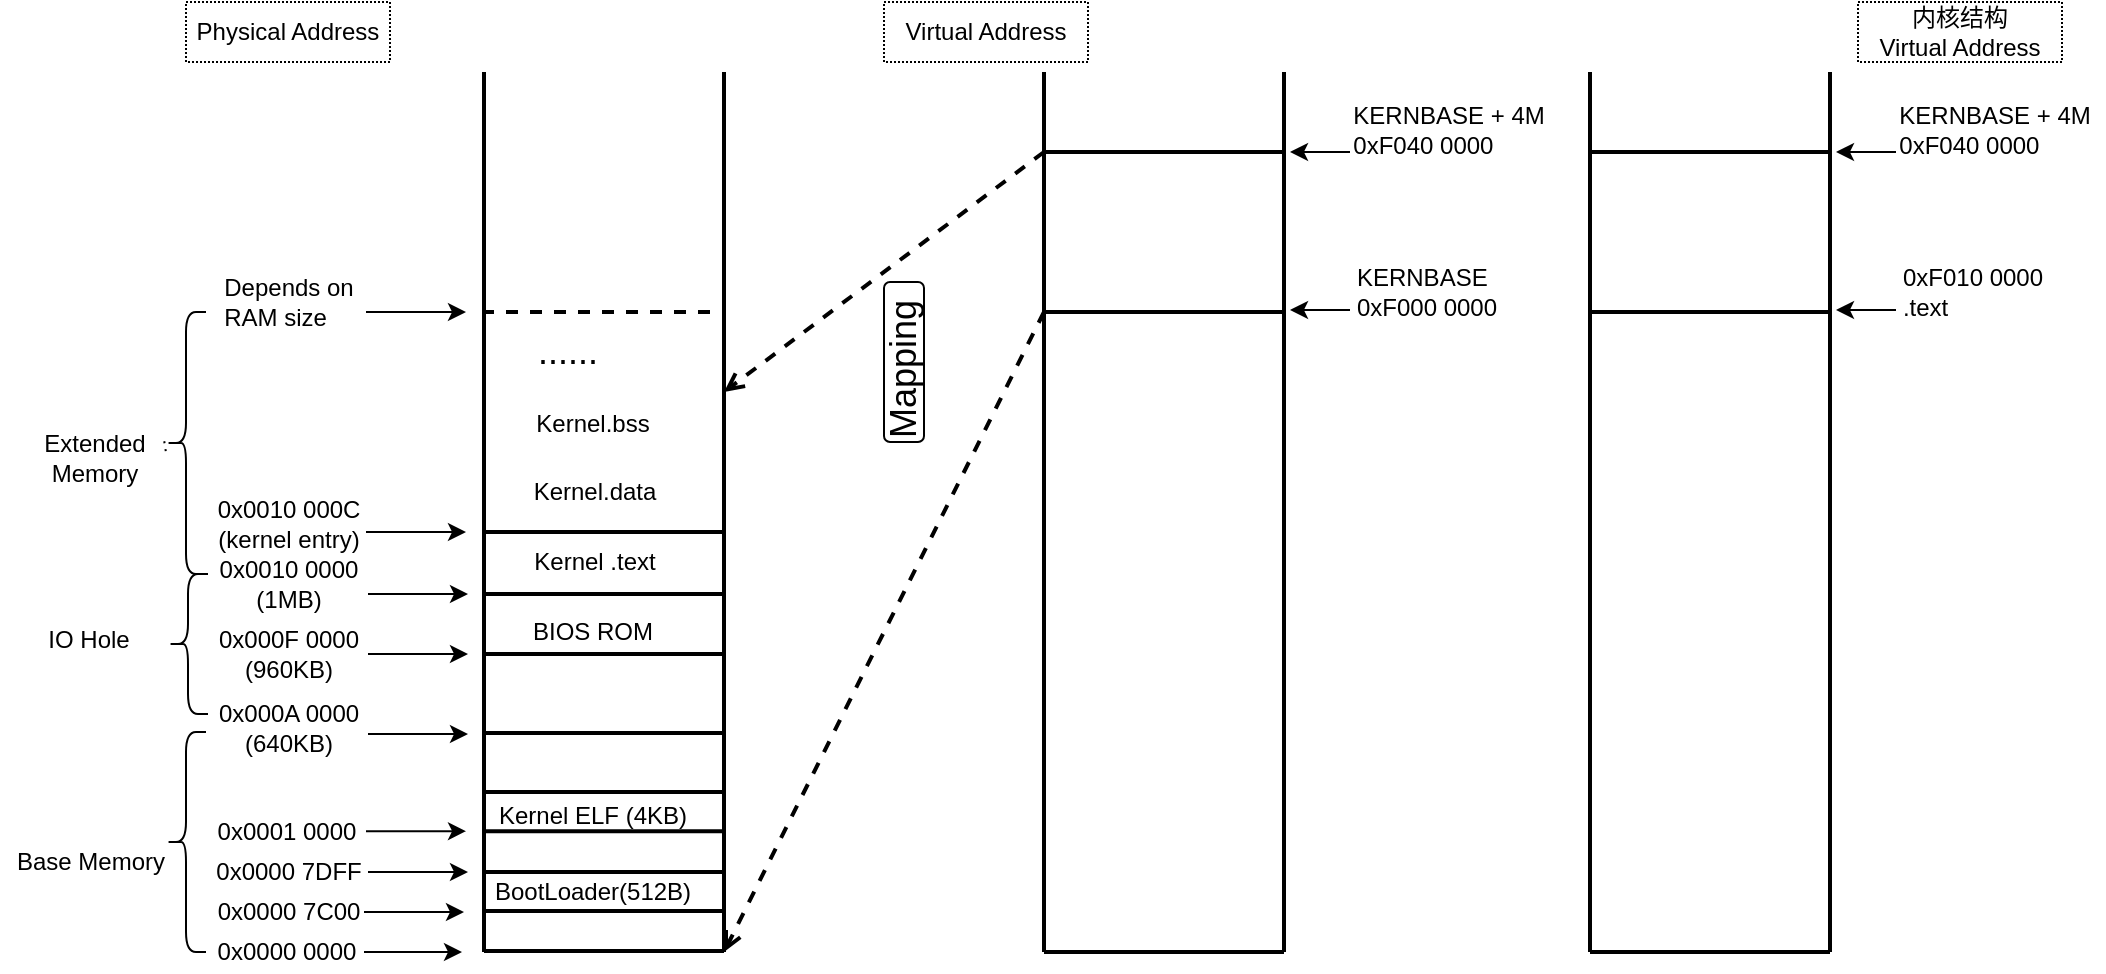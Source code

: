 <mxfile version="14.6.13" type="device" pages="2"><diagram name="va-&gt;pa" id="9f46799a-70d6-7492-0946-bef42562c5a5"><mxGraphModel dx="1854" dy="468" grid="1" gridSize="10" guides="1" tooltips="1" connect="1" arrows="1" fold="1" page="1" pageScale="1" pageWidth="1100" pageHeight="850" background="#ffffff" math="0" shadow="0"><root><mxCell id="0"/><mxCell id="1" parent="0"/><mxCell id="o1F9zQDgy6U-szizoONq-6" value="" style="endArrow=none;html=1;strokeWidth=2;" parent="1" edge="1"><mxGeometry width="50" height="50" relative="1" as="geometry"><mxPoint x="240" y="520" as="sourcePoint"/><mxPoint x="240" y="80" as="targetPoint"/></mxGeometry></mxCell><mxCell id="o1F9zQDgy6U-szizoONq-7" value="" style="endArrow=none;html=1;strokeWidth=2;" parent="1" edge="1"><mxGeometry width="50" height="50" relative="1" as="geometry"><mxPoint x="360" y="520" as="sourcePoint"/><mxPoint x="360" y="80" as="targetPoint"/></mxGeometry></mxCell><mxCell id="o1F9zQDgy6U-szizoONq-9" value="" style="endArrow=none;html=1;strokeWidth=2;" parent="1" edge="1"><mxGeometry width="50" height="50" relative="1" as="geometry"><mxPoint x="240" y="519.5" as="sourcePoint"/><mxPoint x="360" y="519.5" as="targetPoint"/></mxGeometry></mxCell><mxCell id="o1F9zQDgy6U-szizoONq-10" value="0x0000 0000" style="text;html=1;resizable=0;autosize=1;align=center;verticalAlign=middle;points=[];fillColor=none;strokeColor=none;rounded=0;" parent="1" vertex="1"><mxGeometry x="101" y="510" width="80" height="20" as="geometry"/></mxCell><mxCell id="o1F9zQDgy6U-szizoONq-11" value="" style="endArrow=classic;html=1;strokeWidth=1;" parent="1" edge="1"><mxGeometry width="50" height="50" relative="1" as="geometry"><mxPoint x="180" y="520" as="sourcePoint"/><mxPoint x="229" y="520" as="targetPoint"/></mxGeometry></mxCell><mxCell id="o1F9zQDgy6U-szizoONq-12" value="" style="endArrow=classic;html=1;strokeWidth=1;" parent="1" edge="1"><mxGeometry width="50" height="50" relative="1" as="geometry"><mxPoint x="180" y="500" as="sourcePoint"/><mxPoint x="230" y="500" as="targetPoint"/></mxGeometry></mxCell><mxCell id="o1F9zQDgy6U-szizoONq-13" value="0x0000 7C00" style="text;html=1;resizable=0;autosize=1;align=center;verticalAlign=middle;points=[];fillColor=none;strokeColor=none;rounded=0;" parent="1" vertex="1"><mxGeometry x="97" y="490" width="90" height="20" as="geometry"/></mxCell><mxCell id="o1F9zQDgy6U-szizoONq-16" value="" style="endArrow=classic;html=1;strokeWidth=1;" parent="1" edge="1"><mxGeometry width="50" height="50" relative="1" as="geometry"><mxPoint x="182" y="480" as="sourcePoint"/><mxPoint x="232" y="480" as="targetPoint"/></mxGeometry></mxCell><mxCell id="o1F9zQDgy6U-szizoONq-17" value="" style="endArrow=none;html=1;strokeWidth=2;" parent="1" edge="1"><mxGeometry width="50" height="50" relative="1" as="geometry"><mxPoint x="240" y="499.5" as="sourcePoint"/><mxPoint x="360" y="499.5" as="targetPoint"/></mxGeometry></mxCell><mxCell id="o1F9zQDgy6U-szizoONq-18" value="" style="endArrow=none;html=1;strokeWidth=2;" parent="1" edge="1"><mxGeometry width="50" height="50" relative="1" as="geometry"><mxPoint x="240" y="480" as="sourcePoint"/><mxPoint x="360" y="480" as="targetPoint"/></mxGeometry></mxCell><mxCell id="o1F9zQDgy6U-szizoONq-19" value="0x0000 7DFF" style="text;html=1;resizable=0;autosize=1;align=center;verticalAlign=middle;points=[];fillColor=none;strokeColor=none;rounded=0;" parent="1" vertex="1"><mxGeometry x="97" y="470" width="90" height="20" as="geometry"/></mxCell><mxCell id="o1F9zQDgy6U-szizoONq-20" value="BootLoader(512B)" style="text;html=1;resizable=0;autosize=1;align=center;verticalAlign=middle;points=[];fillColor=none;strokeColor=none;rounded=0;" parent="1" vertex="1"><mxGeometry x="239" y="480" width="110" height="20" as="geometry"/></mxCell><mxCell id="o1F9zQDgy6U-szizoONq-21" value="0x000A 0000&lt;br&gt;(640KB)" style="text;html=1;resizable=0;autosize=1;align=center;verticalAlign=middle;points=[];fillColor=none;strokeColor=none;rounded=0;" parent="1" vertex="1"><mxGeometry x="97" y="393" width="90" height="30" as="geometry"/></mxCell><mxCell id="o1F9zQDgy6U-szizoONq-22" value="" style="endArrow=none;html=1;strokeWidth=2;" parent="1" edge="1"><mxGeometry width="50" height="50" relative="1" as="geometry"><mxPoint x="239" y="410.5" as="sourcePoint"/><mxPoint x="359" y="410.5" as="targetPoint"/></mxGeometry></mxCell><mxCell id="o1F9zQDgy6U-szizoONq-24" value="" style="endArrow=classic;html=1;strokeWidth=1;" parent="1" edge="1"><mxGeometry width="50" height="50" relative="1" as="geometry"><mxPoint x="182" y="411" as="sourcePoint"/><mxPoint x="232" y="411" as="targetPoint"/></mxGeometry></mxCell><mxCell id="o1F9zQDgy6U-szizoONq-26" value="" style="endArrow=none;html=1;strokeWidth=2;" parent="1" edge="1"><mxGeometry width="50" height="50" relative="1" as="geometry"><mxPoint x="239" y="371" as="sourcePoint"/><mxPoint x="359" y="371" as="targetPoint"/></mxGeometry></mxCell><mxCell id="o1F9zQDgy6U-szizoONq-28" value="0x000F 0000&lt;br&gt;(960KB)" style="text;html=1;resizable=0;autosize=1;align=center;verticalAlign=middle;points=[];fillColor=none;strokeColor=none;rounded=0;" parent="1" vertex="1"><mxGeometry x="97" y="356" width="90" height="30" as="geometry"/></mxCell><mxCell id="o1F9zQDgy6U-szizoONq-29" value="" style="endArrow=classic;html=1;strokeWidth=1;" parent="1" edge="1"><mxGeometry width="50" height="50" relative="1" as="geometry"><mxPoint x="182" y="371" as="sourcePoint"/><mxPoint x="232" y="371" as="targetPoint"/></mxGeometry></mxCell><mxCell id="o1F9zQDgy6U-szizoONq-30" value="" style="endArrow=none;html=1;strokeWidth=2;" parent="1" edge="1"><mxGeometry width="50" height="50" relative="1" as="geometry"><mxPoint x="239" y="341" as="sourcePoint"/><mxPoint x="359" y="341" as="targetPoint"/></mxGeometry></mxCell><mxCell id="o1F9zQDgy6U-szizoONq-31" value="" style="endArrow=classic;html=1;strokeWidth=1;" parent="1" edge="1"><mxGeometry width="50" height="50" relative="1" as="geometry"><mxPoint x="182" y="341" as="sourcePoint"/><mxPoint x="232" y="341" as="targetPoint"/></mxGeometry></mxCell><mxCell id="o1F9zQDgy6U-szizoONq-32" value="0x0010 0000&lt;br&gt;(1MB)" style="text;html=1;resizable=0;autosize=1;align=center;verticalAlign=middle;points=[];fillColor=none;strokeColor=none;rounded=0;" parent="1" vertex="1"><mxGeometry x="102" y="321" width="80" height="30" as="geometry"/></mxCell><mxCell id="o1F9zQDgy6U-szizoONq-33" value="BIOS ROM" style="text;html=1;resizable=0;autosize=1;align=center;verticalAlign=middle;points=[];fillColor=none;strokeColor=none;rounded=0;" parent="1" vertex="1"><mxGeometry x="254" y="350" width="80" height="20" as="geometry"/></mxCell><mxCell id="o1F9zQDgy6U-szizoONq-35" value="Base Memory" style="text;html=1;resizable=0;autosize=1;align=center;verticalAlign=middle;points=[];fillColor=none;strokeColor=none;rounded=0;" parent="1" vertex="1"><mxGeometry x="-2" y="465" width="90" height="20" as="geometry"/></mxCell><mxCell id="o1F9zQDgy6U-szizoONq-36" value="" style="shape=curlyBracket;whiteSpace=wrap;html=1;rounded=1;" parent="1" vertex="1"><mxGeometry x="81" y="410" width="20" height="110" as="geometry"/></mxCell><mxCell id="o1F9zQDgy6U-szizoONq-37" value="" style="shape=curlyBracket;whiteSpace=wrap;html=1;rounded=1;" parent="1" vertex="1"><mxGeometry x="82" y="331" width="20" height="70" as="geometry"/></mxCell><mxCell id="o1F9zQDgy6U-szizoONq-38" value="IO Hole" style="text;html=1;resizable=0;autosize=1;align=center;verticalAlign=middle;points=[];fillColor=none;strokeColor=none;rounded=0;" parent="1" vertex="1"><mxGeometry x="12" y="354" width="60" height="20" as="geometry"/></mxCell><mxCell id="o1F9zQDgy6U-szizoONq-39" value="" style="endArrow=none;html=1;strokeWidth=2;" parent="1" edge="1"><mxGeometry width="50" height="50" relative="1" as="geometry"><mxPoint x="239" y="459.58" as="sourcePoint"/><mxPoint x="359" y="459.58" as="targetPoint"/></mxGeometry></mxCell><mxCell id="o1F9zQDgy6U-szizoONq-40" value="0x0001 0000" style="text;html=1;resizable=0;autosize=1;align=center;verticalAlign=middle;points=[];fillColor=none;strokeColor=none;rounded=0;" parent="1" vertex="1"><mxGeometry x="101" y="450" width="80" height="20" as="geometry"/></mxCell><mxCell id="o1F9zQDgy6U-szizoONq-41" value="" style="endArrow=classic;html=1;strokeWidth=1;" parent="1" edge="1"><mxGeometry width="50" height="50" relative="1" as="geometry"><mxPoint x="181" y="459.58" as="sourcePoint"/><mxPoint x="231" y="459.58" as="targetPoint"/></mxGeometry></mxCell><mxCell id="o1F9zQDgy6U-szizoONq-42" value="" style="endArrow=none;html=1;strokeWidth=2;" parent="1" edge="1"><mxGeometry width="50" height="50" relative="1" as="geometry"><mxPoint x="239.0" y="440" as="sourcePoint"/><mxPoint x="359" y="440" as="targetPoint"/></mxGeometry></mxCell><mxCell id="o1F9zQDgy6U-szizoONq-43" value="Kernel ELF (4KB)" style="text;html=1;resizable=0;autosize=1;align=center;verticalAlign=middle;points=[];fillColor=none;strokeColor=none;rounded=0;" parent="1" vertex="1"><mxGeometry x="239" y="442" width="110" height="20" as="geometry"/></mxCell><mxCell id="o1F9zQDgy6U-szizoONq-44" value="" style="endArrow=none;html=1;strokeWidth=2;" parent="1" edge="1"><mxGeometry width="50" height="50" relative="1" as="geometry"><mxPoint x="239.0" y="310" as="sourcePoint"/><mxPoint x="359" y="310" as="targetPoint"/></mxGeometry></mxCell><mxCell id="o1F9zQDgy6U-szizoONq-45" value="0x0010 000C&lt;br&gt;(kernel entry)" style="text;html=1;resizable=0;autosize=1;align=center;verticalAlign=middle;points=[];fillColor=none;strokeColor=none;rounded=0;" parent="1" vertex="1"><mxGeometry x="97" y="291" width="90" height="30" as="geometry"/></mxCell><mxCell id="o1F9zQDgy6U-szizoONq-46" value="" style="endArrow=classic;html=1;strokeWidth=1;" parent="1" edge="1"><mxGeometry width="50" height="50" relative="1" as="geometry"><mxPoint x="181" y="310" as="sourcePoint"/><mxPoint x="231" y="310" as="targetPoint"/></mxGeometry></mxCell><mxCell id="o1F9zQDgy6U-szizoONq-56" value="Kernel&lt;span style=&quot;text-align: left&quot;&gt;.data&lt;br&gt;&lt;/span&gt;" style="text;html=1;resizable=0;autosize=1;align=center;verticalAlign=middle;points=[];fillColor=none;strokeColor=none;rounded=0;" parent="1" vertex="1"><mxGeometry x="255" y="280" width="80" height="20" as="geometry"/></mxCell><mxCell id="o1F9zQDgy6U-szizoONq-62" value="" style="edgeStyle=none;shape=link;rounded=0;orthogonalLoop=1;jettySize=auto;html=1;strokeWidth=1;" parent="1" source="o1F9zQDgy6U-szizoONq-59" target="o1F9zQDgy6U-szizoONq-61" edge="1"><mxGeometry relative="1" as="geometry"/></mxCell><mxCell id="o1F9zQDgy6U-szizoONq-59" value="" style="shape=curlyBracket;whiteSpace=wrap;html=1;rounded=1;" parent="1" vertex="1"><mxGeometry x="81" y="200" width="20" height="131" as="geometry"/></mxCell><mxCell id="o1F9zQDgy6U-szizoONq-61" value="Extended&lt;br&gt;Memory" style="text;html=1;resizable=0;autosize=1;align=center;verticalAlign=middle;points=[];fillColor=none;strokeColor=none;rounded=0;" parent="1" vertex="1"><mxGeometry x="10" y="257.5" width="70" height="30" as="geometry"/></mxCell><mxCell id="o1F9zQDgy6U-szizoONq-63" value="" style="endArrow=none;html=1;strokeWidth=2;dashed=1;" parent="1" edge="1"><mxGeometry width="50" height="50" relative="1" as="geometry"><mxPoint x="239.0" y="200" as="sourcePoint"/><mxPoint x="359" y="200" as="targetPoint"/></mxGeometry></mxCell><mxCell id="o1F9zQDgy6U-szizoONq-65" value="" style="endArrow=classic;html=1;strokeWidth=1;" parent="1" edge="1"><mxGeometry width="50" height="50" relative="1" as="geometry"><mxPoint x="181.0" y="200" as="sourcePoint"/><mxPoint x="231.0" y="200" as="targetPoint"/></mxGeometry></mxCell><mxCell id="o1F9zQDgy6U-szizoONq-66" value="&lt;div style=&quot;text-align: left&quot;&gt;&lt;span&gt;Depends on&lt;/span&gt;&lt;/div&gt;&lt;div style=&quot;text-align: left&quot;&gt;&lt;span&gt;RAM size&lt;/span&gt;&lt;/div&gt;" style="text;html=1;resizable=0;autosize=1;align=center;verticalAlign=middle;points=[];fillColor=none;strokeColor=none;rounded=0;" parent="1" vertex="1"><mxGeometry x="102" y="180" width="80" height="30" as="geometry"/></mxCell><mxCell id="o1F9zQDgy6U-szizoONq-67" value="Physical Address" style="rounded=0;whiteSpace=wrap;html=1;dashed=1;dashPattern=1 1;" parent="1" vertex="1"><mxGeometry x="91" y="45" width="102" height="30" as="geometry"/></mxCell><mxCell id="833zelTwWKYC9KgE5L0s-1" value="Kernel&amp;nbsp;&lt;span style=&quot;text-align: left&quot;&gt;.text&lt;br&gt;&lt;/span&gt;" style="text;html=1;resizable=0;autosize=1;align=center;verticalAlign=middle;points=[];fillColor=none;strokeColor=none;rounded=0;" parent="1" vertex="1"><mxGeometry x="255" y="315" width="80" height="20" as="geometry"/></mxCell><mxCell id="833zelTwWKYC9KgE5L0s-3" value="Kernel&lt;span style=&quot;text-align: left&quot;&gt;.bss&lt;br&gt;&lt;/span&gt;" style="text;html=1;resizable=0;autosize=1;align=center;verticalAlign=middle;points=[];fillColor=none;strokeColor=none;rounded=0;" parent="1" vertex="1"><mxGeometry x="259" y="245.5" width="70" height="20" as="geometry"/></mxCell><mxCell id="833zelTwWKYC9KgE5L0s-4" value="&lt;span style=&quot;font-size: 18px;&quot;&gt;......&lt;br style=&quot;font-size: 18px;&quot;&gt;&lt;/span&gt;" style="text;html=1;resizable=0;autosize=1;align=left;verticalAlign=middle;points=[];fillColor=none;strokeColor=none;rounded=0;fontSize=18;" parent="1" vertex="1"><mxGeometry x="265" y="205" width="50" height="30" as="geometry"/></mxCell><mxCell id="833zelTwWKYC9KgE5L0s-24" value="" style="endArrow=none;html=1;strokeWidth=2;" parent="1" edge="1"><mxGeometry width="50" height="50" relative="1" as="geometry"><mxPoint x="520" y="520" as="sourcePoint"/><mxPoint x="520" y="80" as="targetPoint"/></mxGeometry></mxCell><mxCell id="833zelTwWKYC9KgE5L0s-25" value="" style="endArrow=none;html=1;strokeWidth=2;" parent="1" edge="1"><mxGeometry width="50" height="50" relative="1" as="geometry"><mxPoint x="640" y="520" as="sourcePoint"/><mxPoint x="640" y="80" as="targetPoint"/></mxGeometry></mxCell><mxCell id="833zelTwWKYC9KgE5L0s-26" value="" style="endArrow=none;html=1;strokeWidth=2;" parent="1" edge="1"><mxGeometry width="50" height="50" relative="1" as="geometry"><mxPoint x="520" y="520" as="sourcePoint"/><mxPoint x="640" y="520" as="targetPoint"/></mxGeometry></mxCell><mxCell id="833zelTwWKYC9KgE5L0s-27" value="Virtual Address" style="rounded=0;whiteSpace=wrap;html=1;dashed=1;dashPattern=1 1;" parent="1" vertex="1"><mxGeometry x="440" y="45" width="102" height="30" as="geometry"/></mxCell><mxCell id="833zelTwWKYC9KgE5L0s-28" value="" style="endArrow=none;html=1;strokeWidth=2;" parent="1" edge="1"><mxGeometry width="50" height="50" relative="1" as="geometry"><mxPoint x="520" y="200" as="sourcePoint"/><mxPoint x="640" y="200" as="targetPoint"/></mxGeometry></mxCell><mxCell id="833zelTwWKYC9KgE5L0s-29" value="" style="endArrow=classic;html=1;strokeWidth=1;" parent="1" edge="1"><mxGeometry width="50" height="50" relative="1" as="geometry"><mxPoint x="673" y="199" as="sourcePoint"/><mxPoint x="643" y="199" as="targetPoint"/></mxGeometry></mxCell><mxCell id="833zelTwWKYC9KgE5L0s-30" value="&lt;div style=&quot;text-align: left&quot;&gt;KERNBASE&lt;br&gt;&lt;/div&gt;&lt;div style=&quot;text-align: left&quot;&gt;0xF000 0000&lt;/div&gt;" style="text;html=1;resizable=0;autosize=1;align=center;verticalAlign=middle;points=[];fillColor=none;strokeColor=none;rounded=0;" parent="1" vertex="1"><mxGeometry x="666" y="175" width="90" height="30" as="geometry"/></mxCell><mxCell id="833zelTwWKYC9KgE5L0s-31" value="" style="endArrow=none;html=1;strokeWidth=2;" parent="1" edge="1"><mxGeometry width="50" height="50" relative="1" as="geometry"><mxPoint x="520" y="120" as="sourcePoint"/><mxPoint x="640" y="120" as="targetPoint"/></mxGeometry></mxCell><mxCell id="833zelTwWKYC9KgE5L0s-32" value="&lt;div style=&quot;text-align: left&quot;&gt;KERNBASE + 4M&lt;br&gt;&lt;/div&gt;&lt;div style=&quot;text-align: left&quot;&gt;0xF040 0000&lt;/div&gt;" style="text;html=1;resizable=0;autosize=1;align=center;verticalAlign=middle;points=[];fillColor=none;strokeColor=none;rounded=0;" parent="1" vertex="1"><mxGeometry x="667" y="94" width="110" height="30" as="geometry"/></mxCell><mxCell id="833zelTwWKYC9KgE5L0s-33" value="" style="endArrow=classic;html=1;strokeWidth=1;" parent="1" edge="1"><mxGeometry width="50" height="50" relative="1" as="geometry"><mxPoint x="673" y="120" as="sourcePoint"/><mxPoint x="643" y="120" as="targetPoint"/></mxGeometry></mxCell><mxCell id="833zelTwWKYC9KgE5L0s-34" value="" style="endArrow=open;html=1;fontSize=18;dashed=1;endFill=0;strokeWidth=2;" parent="1" edge="1"><mxGeometry width="50" height="50" relative="1" as="geometry"><mxPoint x="520" y="200" as="sourcePoint"/><mxPoint x="360" y="520" as="targetPoint"/></mxGeometry></mxCell><mxCell id="833zelTwWKYC9KgE5L0s-39" value="" style="endArrow=open;html=1;fontSize=18;dashed=1;endFill=0;strokeWidth=2;" parent="1" edge="1"><mxGeometry width="50" height="50" relative="1" as="geometry"><mxPoint x="520" y="120" as="sourcePoint"/><mxPoint x="360" y="240" as="targetPoint"/></mxGeometry></mxCell><mxCell id="833zelTwWKYC9KgE5L0s-40" value="Mapping" style="rounded=1;whiteSpace=wrap;html=1;fontSize=18;align=left;rotation=-90;" parent="1" vertex="1"><mxGeometry x="410" y="215" width="80" height="20" as="geometry"/></mxCell><mxCell id="833zelTwWKYC9KgE5L0s-52" value="" style="endArrow=none;html=1;strokeWidth=2;" parent="1" edge="1"><mxGeometry width="50" height="50" relative="1" as="geometry"><mxPoint x="793" y="520" as="sourcePoint"/><mxPoint x="793" y="80" as="targetPoint"/></mxGeometry></mxCell><mxCell id="833zelTwWKYC9KgE5L0s-53" value="" style="endArrow=none;html=1;strokeWidth=2;" parent="1" edge="1"><mxGeometry width="50" height="50" relative="1" as="geometry"><mxPoint x="913" y="520" as="sourcePoint"/><mxPoint x="913" y="80" as="targetPoint"/></mxGeometry></mxCell><mxCell id="833zelTwWKYC9KgE5L0s-54" value="" style="endArrow=none;html=1;strokeWidth=2;" parent="1" edge="1"><mxGeometry width="50" height="50" relative="1" as="geometry"><mxPoint x="793" y="520" as="sourcePoint"/><mxPoint x="913" y="520" as="targetPoint"/></mxGeometry></mxCell><mxCell id="833zelTwWKYC9KgE5L0s-55" value="内核结构&lt;br&gt;Virtual Address" style="rounded=0;whiteSpace=wrap;html=1;dashed=1;dashPattern=1 1;" parent="1" vertex="1"><mxGeometry x="927" y="45" width="102" height="30" as="geometry"/></mxCell><mxCell id="833zelTwWKYC9KgE5L0s-56" value="" style="endArrow=none;html=1;strokeWidth=2;" parent="1" edge="1"><mxGeometry width="50" height="50" relative="1" as="geometry"><mxPoint x="793" y="200" as="sourcePoint"/><mxPoint x="913" y="200" as="targetPoint"/></mxGeometry></mxCell><mxCell id="833zelTwWKYC9KgE5L0s-57" value="" style="endArrow=classic;html=1;strokeWidth=1;" parent="1" edge="1"><mxGeometry width="50" height="50" relative="1" as="geometry"><mxPoint x="946" y="199" as="sourcePoint"/><mxPoint x="916" y="199" as="targetPoint"/></mxGeometry></mxCell><mxCell id="833zelTwWKYC9KgE5L0s-58" value="&lt;div style=&quot;text-align: left&quot;&gt;0xF010 0000&lt;/div&gt;&lt;div style=&quot;text-align: left&quot;&gt;.text&lt;/div&gt;" style="text;html=1;resizable=0;autosize=1;align=center;verticalAlign=middle;points=[];fillColor=none;strokeColor=none;rounded=0;" parent="1" vertex="1"><mxGeometry x="939" y="175" width="90" height="30" as="geometry"/></mxCell><mxCell id="833zelTwWKYC9KgE5L0s-59" value="" style="endArrow=none;html=1;strokeWidth=2;" parent="1" edge="1"><mxGeometry width="50" height="50" relative="1" as="geometry"><mxPoint x="793" y="120" as="sourcePoint"/><mxPoint x="913" y="120" as="targetPoint"/></mxGeometry></mxCell><mxCell id="833zelTwWKYC9KgE5L0s-60" value="&lt;div style=&quot;text-align: left&quot;&gt;KERNBASE + 4M&lt;br&gt;&lt;/div&gt;&lt;div style=&quot;text-align: left&quot;&gt;0xF040 0000&lt;/div&gt;" style="text;html=1;resizable=0;autosize=1;align=center;verticalAlign=middle;points=[];fillColor=none;strokeColor=none;rounded=0;" parent="1" vertex="1"><mxGeometry x="940" y="94" width="110" height="30" as="geometry"/></mxCell><mxCell id="833zelTwWKYC9KgE5L0s-61" value="" style="endArrow=classic;html=1;strokeWidth=1;" parent="1" edge="1"><mxGeometry width="50" height="50" relative="1" as="geometry"><mxPoint x="946" y="120" as="sourcePoint"/><mxPoint x="916" y="120" as="targetPoint"/></mxGeometry></mxCell></root></mxGraphModel></diagram><diagram id="xP46Ek-zvN3UDev32JJK" name="page_table"><mxGraphModel dx="887" dy="551" grid="1" gridSize="10" guides="1" tooltips="1" connect="1" arrows="1" fold="1" page="1" pageScale="1" pageWidth="827" pageHeight="1169" math="0" shadow="0"><root><mxCell id="muP0eaiWiJ_1aq5fY4iQ-0"/><mxCell id="muP0eaiWiJ_1aq5fY4iQ-1" parent="muP0eaiWiJ_1aq5fY4iQ-0"/><mxCell id="muP0eaiWiJ_1aq5fY4iQ-2" value="" style="endArrow=none;html=1;strokeWidth=2;" parent="muP0eaiWiJ_1aq5fY4iQ-1" edge="1"><mxGeometry width="50" height="50" relative="1" as="geometry"><mxPoint x="120" y="629" as="sourcePoint"/><mxPoint x="120" y="60" as="targetPoint"/></mxGeometry></mxCell><mxCell id="muP0eaiWiJ_1aq5fY4iQ-3" value="" style="endArrow=none;html=1;strokeWidth=2;" parent="muP0eaiWiJ_1aq5fY4iQ-1" edge="1"><mxGeometry width="50" height="50" relative="1" as="geometry"><mxPoint x="240" y="629" as="sourcePoint"/><mxPoint x="240" y="60" as="targetPoint"/></mxGeometry></mxCell><mxCell id="muP0eaiWiJ_1aq5fY4iQ-4" value="" style="endArrow=none;html=1;strokeWidth=2;" parent="muP0eaiWiJ_1aq5fY4iQ-1" edge="1"><mxGeometry width="50" height="50" relative="1" as="geometry"><mxPoint x="120" y="629" as="sourcePoint"/><mxPoint x="240" y="629" as="targetPoint"/></mxGeometry></mxCell><mxCell id="muP0eaiWiJ_1aq5fY4iQ-5" value="" style="endArrow=none;html=1;strokeWidth=2;dashed=1;" parent="muP0eaiWiJ_1aq5fY4iQ-1" edge="1"><mxGeometry width="50" height="50" relative="1" as="geometry"><mxPoint x="120" y="309" as="sourcePoint"/><mxPoint x="240" y="309" as="targetPoint"/></mxGeometry></mxCell><mxCell id="muP0eaiWiJ_1aq5fY4iQ-6" value="" style="endArrow=none;html=1;strokeWidth=2;dashed=1;" parent="muP0eaiWiJ_1aq5fY4iQ-1" edge="1"><mxGeometry width="50" height="50" relative="1" as="geometry"><mxPoint x="120" y="240" as="sourcePoint"/><mxPoint x="240" y="240" as="targetPoint"/></mxGeometry></mxCell><mxCell id="muP0eaiWiJ_1aq5fY4iQ-7" value="" style="endArrow=classic;html=1;strokeWidth=1;" parent="muP0eaiWiJ_1aq5fY4iQ-1" edge="1"><mxGeometry width="50" height="50" relative="1" as="geometry"><mxPoint x="60" y="240" as="sourcePoint"/><mxPoint x="110" y="240" as="targetPoint"/></mxGeometry></mxCell><mxCell id="muP0eaiWiJ_1aq5fY4iQ-8" value="&lt;div style=&quot;text-align: left&quot;&gt;&lt;font face=&quot;Times New Roman&quot;&gt;&lt;span style=&quot;color: rgb(51 , 51 , 51) ; background-color: rgb(255 , 255 , 255)&quot;&gt;&lt;font style=&quot;font-size: 12px&quot;&gt;kern_pgdir:&lt;/font&gt;&lt;/span&gt;&lt;/font&gt;&lt;/div&gt;&lt;div&gt;&lt;/div&gt;&lt;font face=&quot;Times New Roman&quot;&gt;&lt;span style=&quot;color: rgb(51 , 51 , 51)&quot;&gt;&lt;div style=&quot;text-align: left&quot;&gt;initial page directory&lt;/div&gt;&lt;/span&gt;&lt;span style=&quot;color: rgb(51 , 51 , 51) ; background-color: rgb(255 , 255 , 255)&quot;&gt;&lt;div style=&quot;text-align: left&quot;&gt;0xF011 4000&lt;/div&gt;&lt;/span&gt;&lt;/font&gt;" style="text;html=1;resizable=0;autosize=1;align=center;verticalAlign=middle;points=[];fillColor=none;strokeColor=none;rounded=0;" parent="muP0eaiWiJ_1aq5fY4iQ-1" vertex="1"><mxGeometry x="3" y="194" width="120" height="50" as="geometry"/></mxCell><mxCell id="muP0eaiWiJ_1aq5fY4iQ-9" value="" style="endArrow=none;html=1;strokeWidth=2;dashed=1;" parent="muP0eaiWiJ_1aq5fY4iQ-1" edge="1"><mxGeometry width="50" height="50" relative="1" as="geometry"><mxPoint x="120" y="339" as="sourcePoint"/><mxPoint x="240" y="339" as="targetPoint"/></mxGeometry></mxCell><mxCell id="muP0eaiWiJ_1aq5fY4iQ-10" value="&lt;font face=&quot;Times New Roman&quot;&gt;Kernel&amp;nbsp;&lt;/font&gt;&lt;span style=&quot;text-align: left&quot;&gt;&lt;font face=&quot;Times New Roman&quot;&gt;.text&lt;/font&gt;&lt;br&gt;&lt;/span&gt;" style="text;html=1;resizable=0;autosize=1;align=center;verticalAlign=middle;points=[];fillColor=none;strokeColor=none;rounded=0;" parent="muP0eaiWiJ_1aq5fY4iQ-1" vertex="1"><mxGeometry x="145" y="379" width="70" height="20" as="geometry"/></mxCell><mxCell id="muP0eaiWiJ_1aq5fY4iQ-11" value="" style="endArrow=none;html=1;strokeWidth=2;dashed=1;" parent="muP0eaiWiJ_1aq5fY4iQ-1" edge="1"><mxGeometry width="50" height="50" relative="1" as="geometry"><mxPoint x="120" y="369" as="sourcePoint"/><mxPoint x="240" y="369" as="targetPoint"/></mxGeometry></mxCell><mxCell id="muP0eaiWiJ_1aq5fY4iQ-12" value="" style="endArrow=none;html=1;strokeWidth=2;dashed=1;" parent="muP0eaiWiJ_1aq5fY4iQ-1" edge="1"><mxGeometry width="50" height="50" relative="1" as="geometry"><mxPoint x="120" y="399" as="sourcePoint"/><mxPoint x="240" y="399" as="targetPoint"/></mxGeometry></mxCell><mxCell id="muP0eaiWiJ_1aq5fY4iQ-13" value="&lt;div style=&quot;text-align: left&quot;&gt;&lt;font face=&quot;Times New Roman&quot;&gt;0xF010 0000&lt;/font&gt;&lt;/div&gt;" style="text;html=1;resizable=0;autosize=1;align=center;verticalAlign=middle;points=[];fillColor=none;strokeColor=none;rounded=0;" parent="muP0eaiWiJ_1aq5fY4iQ-1" vertex="1"><mxGeometry x="23" y="379" width="80" height="20" as="geometry"/></mxCell><mxCell id="muP0eaiWiJ_1aq5fY4iQ-14" value="" style="endArrow=classic;html=1;strokeWidth=1;" parent="muP0eaiWiJ_1aq5fY4iQ-1" edge="1"><mxGeometry width="50" height="50" relative="1" as="geometry"><mxPoint x="65" y="399" as="sourcePoint"/><mxPoint x="115" y="399" as="targetPoint"/></mxGeometry></mxCell><mxCell id="muP0eaiWiJ_1aq5fY4iQ-15" value="&lt;div style=&quot;text-align: left&quot;&gt;&lt;font face=&quot;Times New Roman&quot;&gt;Kernel&amp;nbsp;&lt;/font&gt;&lt;span style=&quot;text-align: left&quot;&gt;&lt;font face=&quot;Times New Roman&quot;&gt;.rodata&lt;/font&gt;&lt;/span&gt;&lt;/div&gt;" style="text;html=1;resizable=0;autosize=1;align=center;verticalAlign=middle;points=[];fillColor=none;strokeColor=none;rounded=0;" parent="muP0eaiWiJ_1aq5fY4iQ-1" vertex="1"><mxGeometry x="140" y="349" width="80" height="20" as="geometry"/></mxCell><mxCell id="muP0eaiWiJ_1aq5fY4iQ-16" value="" style="endArrow=classic;html=1;strokeWidth=1;" parent="muP0eaiWiJ_1aq5fY4iQ-1" edge="1"><mxGeometry width="50" height="50" relative="1" as="geometry"><mxPoint x="66" y="369" as="sourcePoint"/><mxPoint x="116" y="369" as="targetPoint"/></mxGeometry></mxCell><mxCell id="muP0eaiWiJ_1aq5fY4iQ-17" value="&lt;div style=&quot;text-align: left&quot;&gt;&lt;font face=&quot;Times New Roman&quot;&gt;0xF010 1BE0&lt;/font&gt;&lt;/div&gt;" style="text;html=1;resizable=0;autosize=1;align=center;verticalAlign=middle;points=[];fillColor=none;strokeColor=none;rounded=0;" parent="muP0eaiWiJ_1aq5fY4iQ-1" vertex="1"><mxGeometry x="23" y="353" width="80" height="20" as="geometry"/></mxCell><mxCell id="muP0eaiWiJ_1aq5fY4iQ-18" value="&lt;div style=&quot;text-align: left&quot;&gt;&lt;font face=&quot;Times New Roman&quot;&gt;Kernel&amp;nbsp;&lt;/font&gt;&lt;span style=&quot;text-align: left&quot;&gt;&lt;font face=&quot;Times New Roman&quot;&gt;.data&lt;/font&gt;&lt;/span&gt;&lt;/div&gt;" style="text;html=1;resizable=0;autosize=1;align=center;verticalAlign=middle;points=[];fillColor=none;strokeColor=none;rounded=0;" parent="muP0eaiWiJ_1aq5fY4iQ-1" vertex="1"><mxGeometry x="145" y="319" width="70" height="20" as="geometry"/></mxCell><mxCell id="muP0eaiWiJ_1aq5fY4iQ-19" value="&lt;div style=&quot;text-align: left&quot;&gt;&lt;font face=&quot;Times New Roman&quot;&gt;0xF010 9000&lt;/font&gt;&lt;/div&gt;" style="text;html=1;resizable=0;autosize=1;align=center;verticalAlign=middle;points=[];fillColor=none;strokeColor=none;rounded=0;" parent="muP0eaiWiJ_1aq5fY4iQ-1" vertex="1"><mxGeometry x="23" y="319" width="80" height="20" as="geometry"/></mxCell><mxCell id="muP0eaiWiJ_1aq5fY4iQ-20" value="" style="endArrow=classic;html=1;strokeWidth=1;" parent="muP0eaiWiJ_1aq5fY4iQ-1" edge="1"><mxGeometry width="50" height="50" relative="1" as="geometry"><mxPoint x="66" y="339" as="sourcePoint"/><mxPoint x="116" y="339" as="targetPoint"/></mxGeometry></mxCell><mxCell id="muP0eaiWiJ_1aq5fY4iQ-21" value="" style="endArrow=none;html=1;strokeWidth=2;dashed=1;" parent="muP0eaiWiJ_1aq5fY4iQ-1" edge="1"><mxGeometry width="50" height="50" relative="1" as="geometry"><mxPoint x="120" y="269" as="sourcePoint"/><mxPoint x="240" y="269" as="targetPoint"/></mxGeometry></mxCell><mxCell id="muP0eaiWiJ_1aq5fY4iQ-22" value="&lt;div style=&quot;text-align: left&quot;&gt;&lt;font face=&quot;Times New Roman&quot;&gt;0xF011 3300&lt;/font&gt;&lt;/div&gt;" style="text;html=1;resizable=0;autosize=1;align=center;verticalAlign=middle;points=[];fillColor=none;strokeColor=none;rounded=0;" parent="muP0eaiWiJ_1aq5fY4iQ-1" vertex="1"><mxGeometry x="23" y="289" width="80" height="20" as="geometry"/></mxCell><mxCell id="muP0eaiWiJ_1aq5fY4iQ-23" value="" style="endArrow=classic;html=1;strokeWidth=1;" parent="muP0eaiWiJ_1aq5fY4iQ-1" edge="1"><mxGeometry width="50" height="50" relative="1" as="geometry"><mxPoint x="64" y="309" as="sourcePoint"/><mxPoint x="114" y="309" as="targetPoint"/></mxGeometry></mxCell><mxCell id="muP0eaiWiJ_1aq5fY4iQ-24" value="&lt;div style=&quot;text-align: left&quot;&gt;&lt;font face=&quot;Times New Roman&quot;&gt;Kernel&amp;nbsp;&lt;/font&gt;&lt;span style=&quot;text-align: left&quot;&gt;&lt;font face=&quot;Times New Roman&quot;&gt;.bss&lt;/font&gt;&lt;/span&gt;&lt;/div&gt;" style="text;html=1;resizable=0;autosize=1;align=center;verticalAlign=middle;points=[];fillColor=none;strokeColor=none;rounded=0;" parent="muP0eaiWiJ_1aq5fY4iQ-1" vertex="1"><mxGeometry x="145" y="289" width="70" height="20" as="geometry"/></mxCell><mxCell id="muP0eaiWiJ_1aq5fY4iQ-25" value="&lt;div style=&quot;text-align: left&quot;&gt;&lt;font face=&quot;Times New Roman&quot;&gt;&quot;end&quot;&lt;/font&gt;&lt;/div&gt;&lt;div style=&quot;text-align: left&quot;&gt;&lt;font face=&quot;Times New Roman&quot;&gt;0xF011 3970&lt;/font&gt;&lt;/div&gt;" style="text;html=1;resizable=0;autosize=1;align=center;verticalAlign=middle;points=[];fillColor=none;strokeColor=none;rounded=0;" parent="muP0eaiWiJ_1aq5fY4iQ-1" vertex="1"><mxGeometry x="22" y="251" width="80" height="30" as="geometry"/></mxCell><mxCell id="muP0eaiWiJ_1aq5fY4iQ-26" value="" style="endArrow=classic;html=1;strokeWidth=1;" parent="muP0eaiWiJ_1aq5fY4iQ-1" edge="1"><mxGeometry width="50" height="50" relative="1" as="geometry"><mxPoint x="64" y="268.5" as="sourcePoint"/><mxPoint x="114" y="268.5" as="targetPoint"/></mxGeometry></mxCell><mxCell id="muP0eaiWiJ_1aq5fY4iQ-27" value="" style="endArrow=none;html=1;strokeWidth=2;dashed=1;" parent="muP0eaiWiJ_1aq5fY4iQ-1" edge="1"><mxGeometry width="50" height="50" relative="1" as="geometry"><mxPoint x="120" y="140" as="sourcePoint"/><mxPoint x="240" y="140" as="targetPoint"/></mxGeometry></mxCell><mxCell id="muP0eaiWiJ_1aq5fY4iQ-28" value="" style="shape=curlyBracket;whiteSpace=wrap;html=1;rounded=1;rotation=-180;" parent="muP0eaiWiJ_1aq5fY4iQ-1" vertex="1"><mxGeometry x="243" y="138" width="20" height="101" as="geometry"/></mxCell><mxCell id="muP0eaiWiJ_1aq5fY4iQ-29" value="&lt;div style=&quot;text-align: left&quot;&gt;&lt;font color=&quot;#333333&quot; face=&quot;Times New Roman&quot;&gt;&lt;span style=&quot;background-color: rgb(255 , 255 , 255)&quot;&gt;PGSIZE: 4096B&lt;/span&gt;&lt;/font&gt;&lt;/div&gt;" style="text;html=1;resizable=0;autosize=1;align=center;verticalAlign=middle;points=[];fillColor=none;strokeColor=none;rounded=0;" parent="muP0eaiWiJ_1aq5fY4iQ-1" vertex="1"><mxGeometry x="263" y="194" width="90" height="20" as="geometry"/></mxCell><mxCell id="muP0eaiWiJ_1aq5fY4iQ-30" value="" style="endArrow=classic;html=1;strokeWidth=1;" parent="muP0eaiWiJ_1aq5fY4iQ-1" edge="1"><mxGeometry width="50" height="50" relative="1" as="geometry"><mxPoint x="66" y="439" as="sourcePoint"/><mxPoint x="116" y="439" as="targetPoint"/></mxGeometry></mxCell><mxCell id="muP0eaiWiJ_1aq5fY4iQ-31" value="" style="endArrow=none;html=1;strokeWidth=2;dashed=1;" parent="muP0eaiWiJ_1aq5fY4iQ-1" edge="1"><mxGeometry width="50" height="50" relative="1" as="geometry"><mxPoint x="120" y="439" as="sourcePoint"/><mxPoint x="240" y="439" as="targetPoint"/></mxGeometry></mxCell><mxCell id="muP0eaiWiJ_1aq5fY4iQ-32" value="&lt;div style=&quot;text-align: left&quot;&gt;&lt;font face=&quot;Times New Roman&quot;&gt;KERNBASE:&lt;br&gt;&lt;/font&gt;&lt;/div&gt;&lt;div style=&quot;text-align: left&quot;&gt;&lt;font face=&quot;Times New Roman&quot;&gt;0xF000 0000&lt;/font&gt;&lt;/div&gt;" style="text;html=1;resizable=0;autosize=1;align=center;verticalAlign=middle;points=[];fillColor=none;strokeColor=none;rounded=0;" parent="muP0eaiWiJ_1aq5fY4iQ-1" vertex="1"><mxGeometry x="23" y="409" width="80" height="30" as="geometry"/></mxCell><mxCell id="muP0eaiWiJ_1aq5fY4iQ-33" value="" style="endArrow=none;html=1;strokeWidth=2;" parent="muP0eaiWiJ_1aq5fY4iQ-1" edge="1"><mxGeometry width="50" height="50" relative="1" as="geometry"><mxPoint x="398" y="629" as="sourcePoint"/><mxPoint x="398" y="129" as="targetPoint"/></mxGeometry></mxCell><mxCell id="muP0eaiWiJ_1aq5fY4iQ-34" value="" style="endArrow=none;html=1;strokeWidth=2;" parent="muP0eaiWiJ_1aq5fY4iQ-1" edge="1"><mxGeometry width="50" height="50" relative="1" as="geometry"><mxPoint x="518" y="629" as="sourcePoint"/><mxPoint x="518" y="129" as="targetPoint"/></mxGeometry></mxCell><mxCell id="muP0eaiWiJ_1aq5fY4iQ-35" value="" style="endArrow=none;html=1;strokeWidth=2;" parent="muP0eaiWiJ_1aq5fY4iQ-1" edge="1"><mxGeometry width="50" height="50" relative="1" as="geometry"><mxPoint x="398" y="629" as="sourcePoint"/><mxPoint x="518" y="629" as="targetPoint"/></mxGeometry></mxCell><mxCell id="muP0eaiWiJ_1aq5fY4iQ-36" value="" style="endArrow=open;html=1;fontSize=18;dashed=1;endFill=0;strokeWidth=2;" parent="muP0eaiWiJ_1aq5fY4iQ-1" edge="1"><mxGeometry width="50" height="50" relative="1" as="geometry"><mxPoint x="240" y="440" as="sourcePoint"/><mxPoint x="390" y="630" as="targetPoint"/></mxGeometry></mxCell><mxCell id="muP0eaiWiJ_1aq5fY4iQ-37" value="&lt;div style=&quot;text-align: left&quot;&gt;KERNBASE + 4M&lt;br&gt;&lt;/div&gt;&lt;div style=&quot;text-align: left&quot;&gt;0xF040 0000&lt;/div&gt;" style="text;html=1;resizable=0;autosize=1;align=center;verticalAlign=middle;points=[];fillColor=none;strokeColor=none;rounded=0;" parent="muP0eaiWiJ_1aq5fY4iQ-1" vertex="1"><mxGeometry x="22" y="60" width="110" height="30" as="geometry"/></mxCell><mxCell id="muP0eaiWiJ_1aq5fY4iQ-38" value="" style="endArrow=classic;html=1;strokeWidth=1;" parent="muP0eaiWiJ_1aq5fY4iQ-1" edge="1"><mxGeometry width="50" height="50" relative="1" as="geometry"><mxPoint x="65" y="100" as="sourcePoint"/><mxPoint x="115" y="100" as="targetPoint"/></mxGeometry></mxCell><mxCell id="muP0eaiWiJ_1aq5fY4iQ-39" value="" style="endArrow=open;html=1;fontSize=18;dashed=1;endFill=0;strokeWidth=2;" parent="muP0eaiWiJ_1aq5fY4iQ-1" edge="1"><mxGeometry width="50" height="50" relative="1" as="geometry"><mxPoint x="240" y="100" as="sourcePoint"/><mxPoint x="390" y="160" as="targetPoint"/></mxGeometry></mxCell><mxCell id="muP0eaiWiJ_1aq5fY4iQ-40" value="0x0000 0000" style="text;html=1;resizable=0;autosize=1;align=center;verticalAlign=middle;points=[];fillColor=none;strokeColor=none;rounded=0;" parent="muP0eaiWiJ_1aq5fY4iQ-1" vertex="1"><mxGeometry x="520" y="620" width="80" height="20" as="geometry"/></mxCell><mxCell id="muP0eaiWiJ_1aq5fY4iQ-41" value="0x0040 0000" style="text;html=1;resizable=0;autosize=1;align=center;verticalAlign=middle;points=[];fillColor=none;strokeColor=none;rounded=0;" parent="muP0eaiWiJ_1aq5fY4iQ-1" vertex="1"><mxGeometry x="520" y="149" width="80" height="20" as="geometry"/></mxCell><mxCell id="muP0eaiWiJ_1aq5fY4iQ-42" value="" style="endArrow=none;html=1;strokeWidth=2;dashed=1;" parent="muP0eaiWiJ_1aq5fY4iQ-1" edge="1"><mxGeometry width="50" height="50" relative="1" as="geometry"><mxPoint x="400" y="158.5" as="sourcePoint"/><mxPoint x="520" y="158.5" as="targetPoint"/></mxGeometry></mxCell><mxCell id="muP0eaiWiJ_1aq5fY4iQ-43" value="Kernel&amp;nbsp;&lt;br&gt;Virtual Address" style="rounded=0;whiteSpace=wrap;html=1;dashed=1;dashPattern=1 1;" parent="muP0eaiWiJ_1aq5fY4iQ-1" vertex="1"><mxGeometry x="13" y="20" width="102" height="30" as="geometry"/></mxCell><mxCell id="muP0eaiWiJ_1aq5fY4iQ-44" value="Physical Address" style="rounded=0;whiteSpace=wrap;html=1;dashed=1;dashPattern=1 1;" parent="muP0eaiWiJ_1aq5fY4iQ-1" vertex="1"><mxGeometry x="520" y="50" width="102" height="30" as="geometry"/></mxCell><mxCell id="muP0eaiWiJ_1aq5fY4iQ-45" value="" style="endArrow=none;html=1;strokeWidth=2;dashed=1;" parent="muP0eaiWiJ_1aq5fY4iQ-1" edge="1"><mxGeometry width="50" height="50" relative="1" as="geometry"><mxPoint x="120" y="498" as="sourcePoint"/><mxPoint x="240" y="498" as="targetPoint"/></mxGeometry></mxCell><mxCell id="muP0eaiWiJ_1aq5fY4iQ-46" value="&lt;div style=&quot;text-align: left&quot;&gt;&lt;font face=&quot;Times New Roman&quot; style=&quot;font-size: 12px&quot;&gt;UVPT:&lt;/font&gt;&lt;/div&gt;&lt;span style=&quot;font-family: &amp;#34;times new roman&amp;#34; ; text-align: left&quot;&gt;0xEF40 0000&lt;br&gt;&lt;/span&gt;" style="text;html=1;resizable=0;autosize=1;align=center;verticalAlign=middle;points=[];fillColor=none;strokeColor=none;rounded=0;" parent="muP0eaiWiJ_1aq5fY4iQ-1" vertex="1"><mxGeometry x="23" y="485" width="80" height="30" as="geometry"/></mxCell><mxCell id="muP0eaiWiJ_1aq5fY4iQ-47" value="" style="endArrow=classic;html=1;strokeWidth=1;" parent="muP0eaiWiJ_1aq5fY4iQ-1" edge="1"><mxGeometry width="50" height="50" relative="1" as="geometry"><mxPoint x="65" y="495" as="sourcePoint"/><mxPoint x="115" y="495" as="targetPoint"/></mxGeometry></mxCell><mxCell id="muP0eaiWiJ_1aq5fY4iQ-48" value="" style="endArrow=open;html=1;fontSize=18;endFill=0;strokeWidth=2;" parent="muP0eaiWiJ_1aq5fY4iQ-1" edge="1"><mxGeometry width="50" height="50" relative="1" as="geometry"><mxPoint x="243" y="244" as="sourcePoint"/><mxPoint x="400" y="440" as="targetPoint"/></mxGeometry></mxCell><mxCell id="muP0eaiWiJ_1aq5fY4iQ-49" value="0x0011 4000" style="text;html=1;resizable=0;autosize=1;align=center;verticalAlign=middle;points=[];fillColor=none;strokeColor=none;rounded=0;" parent="muP0eaiWiJ_1aq5fY4iQ-1" vertex="1"><mxGeometry x="520" y="430" width="80" height="20" as="geometry"/></mxCell><mxCell id="muP0eaiWiJ_1aq5fY4iQ-50" value="&lt;span style=&quot;text-align: left&quot;&gt;&lt;font face=&quot;Times New Roman&quot;&gt;&lt;b&gt;Page Table&lt;/b&gt;&lt;/font&gt;&lt;br&gt;&lt;/span&gt;" style="text;html=1;resizable=0;autosize=1;align=center;verticalAlign=middle;points=[];fillColor=none;strokeColor=none;rounded=0;" parent="muP0eaiWiJ_1aq5fY4iQ-1" vertex="1"><mxGeometry x="140" y="470" width="70" height="20" as="geometry"/></mxCell><mxCell id="muP0eaiWiJ_1aq5fY4iQ-51" value="" style="endArrow=none;html=1;strokeWidth=2;" parent="muP0eaiWiJ_1aq5fY4iQ-1" edge="1"><mxGeometry width="50" height="50" relative="1" as="geometry"><mxPoint x="120" y="180" as="sourcePoint"/><mxPoint x="240" y="180" as="targetPoint"/></mxGeometry></mxCell><mxCell id="muP0eaiWiJ_1aq5fY4iQ-52" value="&lt;div style=&quot;text-align: left&quot;&gt;&lt;font face=&quot;Times New Roman&quot;&gt;&lt;b&gt;0x3BD&lt;/b&gt;&lt;/font&gt;&lt;/div&gt;" style="text;html=1;resizable=0;autosize=1;align=center;verticalAlign=middle;points=[];fillColor=none;strokeColor=none;rounded=0;" parent="muP0eaiWiJ_1aq5fY4iQ-1" vertex="1"><mxGeometry x="152" y="160" width="50" height="20" as="geometry"/></mxCell><mxCell id="muP0eaiWiJ_1aq5fY4iQ-53" value="&lt;div style=&quot;text-align: left&quot;&gt;&lt;font face=&quot;Times New Roman&quot;&gt;&lt;b&gt;0x0&lt;/b&gt;&lt;/font&gt;&lt;/div&gt;" style="text;html=1;resizable=0;autosize=1;align=center;verticalAlign=middle;points=[];fillColor=none;strokeColor=none;rounded=0;" parent="muP0eaiWiJ_1aq5fY4iQ-1" vertex="1"><mxGeometry x="160" y="220" width="30" height="20" as="geometry"/></mxCell><mxCell id="muP0eaiWiJ_1aq5fY4iQ-54" value="" style="endArrow=none;html=1;strokeWidth=2;" parent="muP0eaiWiJ_1aq5fY4iQ-1" edge="1"><mxGeometry width="50" height="50" relative="1" as="geometry"><mxPoint x="120" y="218.5" as="sourcePoint"/><mxPoint x="240" y="218.5" as="targetPoint"/></mxGeometry></mxCell><mxCell id="muP0eaiWiJ_1aq5fY4iQ-55" value="&lt;div style=&quot;text-align: left&quot;&gt;&lt;font face=&quot;Times New Roman&quot;&gt;&lt;b&gt;0x1&lt;/b&gt;&lt;/font&gt;&lt;/div&gt;" style="text;html=1;resizable=0;autosize=1;align=center;verticalAlign=middle;points=[];fillColor=none;strokeColor=none;rounded=0;" parent="muP0eaiWiJ_1aq5fY4iQ-1" vertex="1"><mxGeometry x="160" y="200" width="30" height="20" as="geometry"/></mxCell><mxCell id="muP0eaiWiJ_1aq5fY4iQ-56" value="&lt;div style=&quot;text-align: left&quot;&gt;&lt;font face=&quot;Times New Roman&quot;&gt;&lt;b&gt;......&lt;/b&gt;&lt;/font&gt;&lt;/div&gt;" style="text;html=1;resizable=0;autosize=1;align=center;verticalAlign=middle;points=[];fillColor=none;strokeColor=none;rounded=0;" parent="muP0eaiWiJ_1aq5fY4iQ-1" vertex="1"><mxGeometry x="162" y="174" width="30" height="20" as="geometry"/></mxCell><mxCell id="muP0eaiWiJ_1aq5fY4iQ-57" value="" style="endArrow=none;html=1;strokeWidth=2;" parent="muP0eaiWiJ_1aq5fY4iQ-1" edge="1"><mxGeometry width="50" height="50" relative="1" as="geometry"><mxPoint x="120" y="160" as="sourcePoint"/><mxPoint x="240" y="160" as="targetPoint"/></mxGeometry></mxCell><mxCell id="muP0eaiWiJ_1aq5fY4iQ-58" value="" style="endArrow=none;html=1;strokeWidth=2;" parent="muP0eaiWiJ_1aq5fY4iQ-1" edge="1"><mxGeometry width="50" height="50" relative="1" as="geometry"><mxPoint x="120" y="200" as="sourcePoint"/><mxPoint x="240" y="200" as="targetPoint"/></mxGeometry></mxCell><mxCell id="muP0eaiWiJ_1aq5fY4iQ-59" value="" style="endArrow=open;html=1;fontSize=18;endFill=0;strokeWidth=2;" parent="muP0eaiWiJ_1aq5fY4iQ-1" edge="1"><mxGeometry width="50" height="50" relative="1" as="geometry"><mxPoint x="243" y="170" as="sourcePoint"/><mxPoint x="400" y="440" as="targetPoint"/></mxGeometry></mxCell><mxCell id="G_8Pr72uCbhteWsX9_GF-0" value="" style="endArrow=none;html=1;strokeWidth=2;dashed=1;" edge="1" parent="muP0eaiWiJ_1aq5fY4iQ-1"><mxGeometry width="50" height="50" relative="1" as="geometry"><mxPoint x="400" y="439" as="sourcePoint"/><mxPoint x="520" y="439" as="targetPoint"/></mxGeometry></mxCell></root></mxGraphModel></diagram></mxfile>